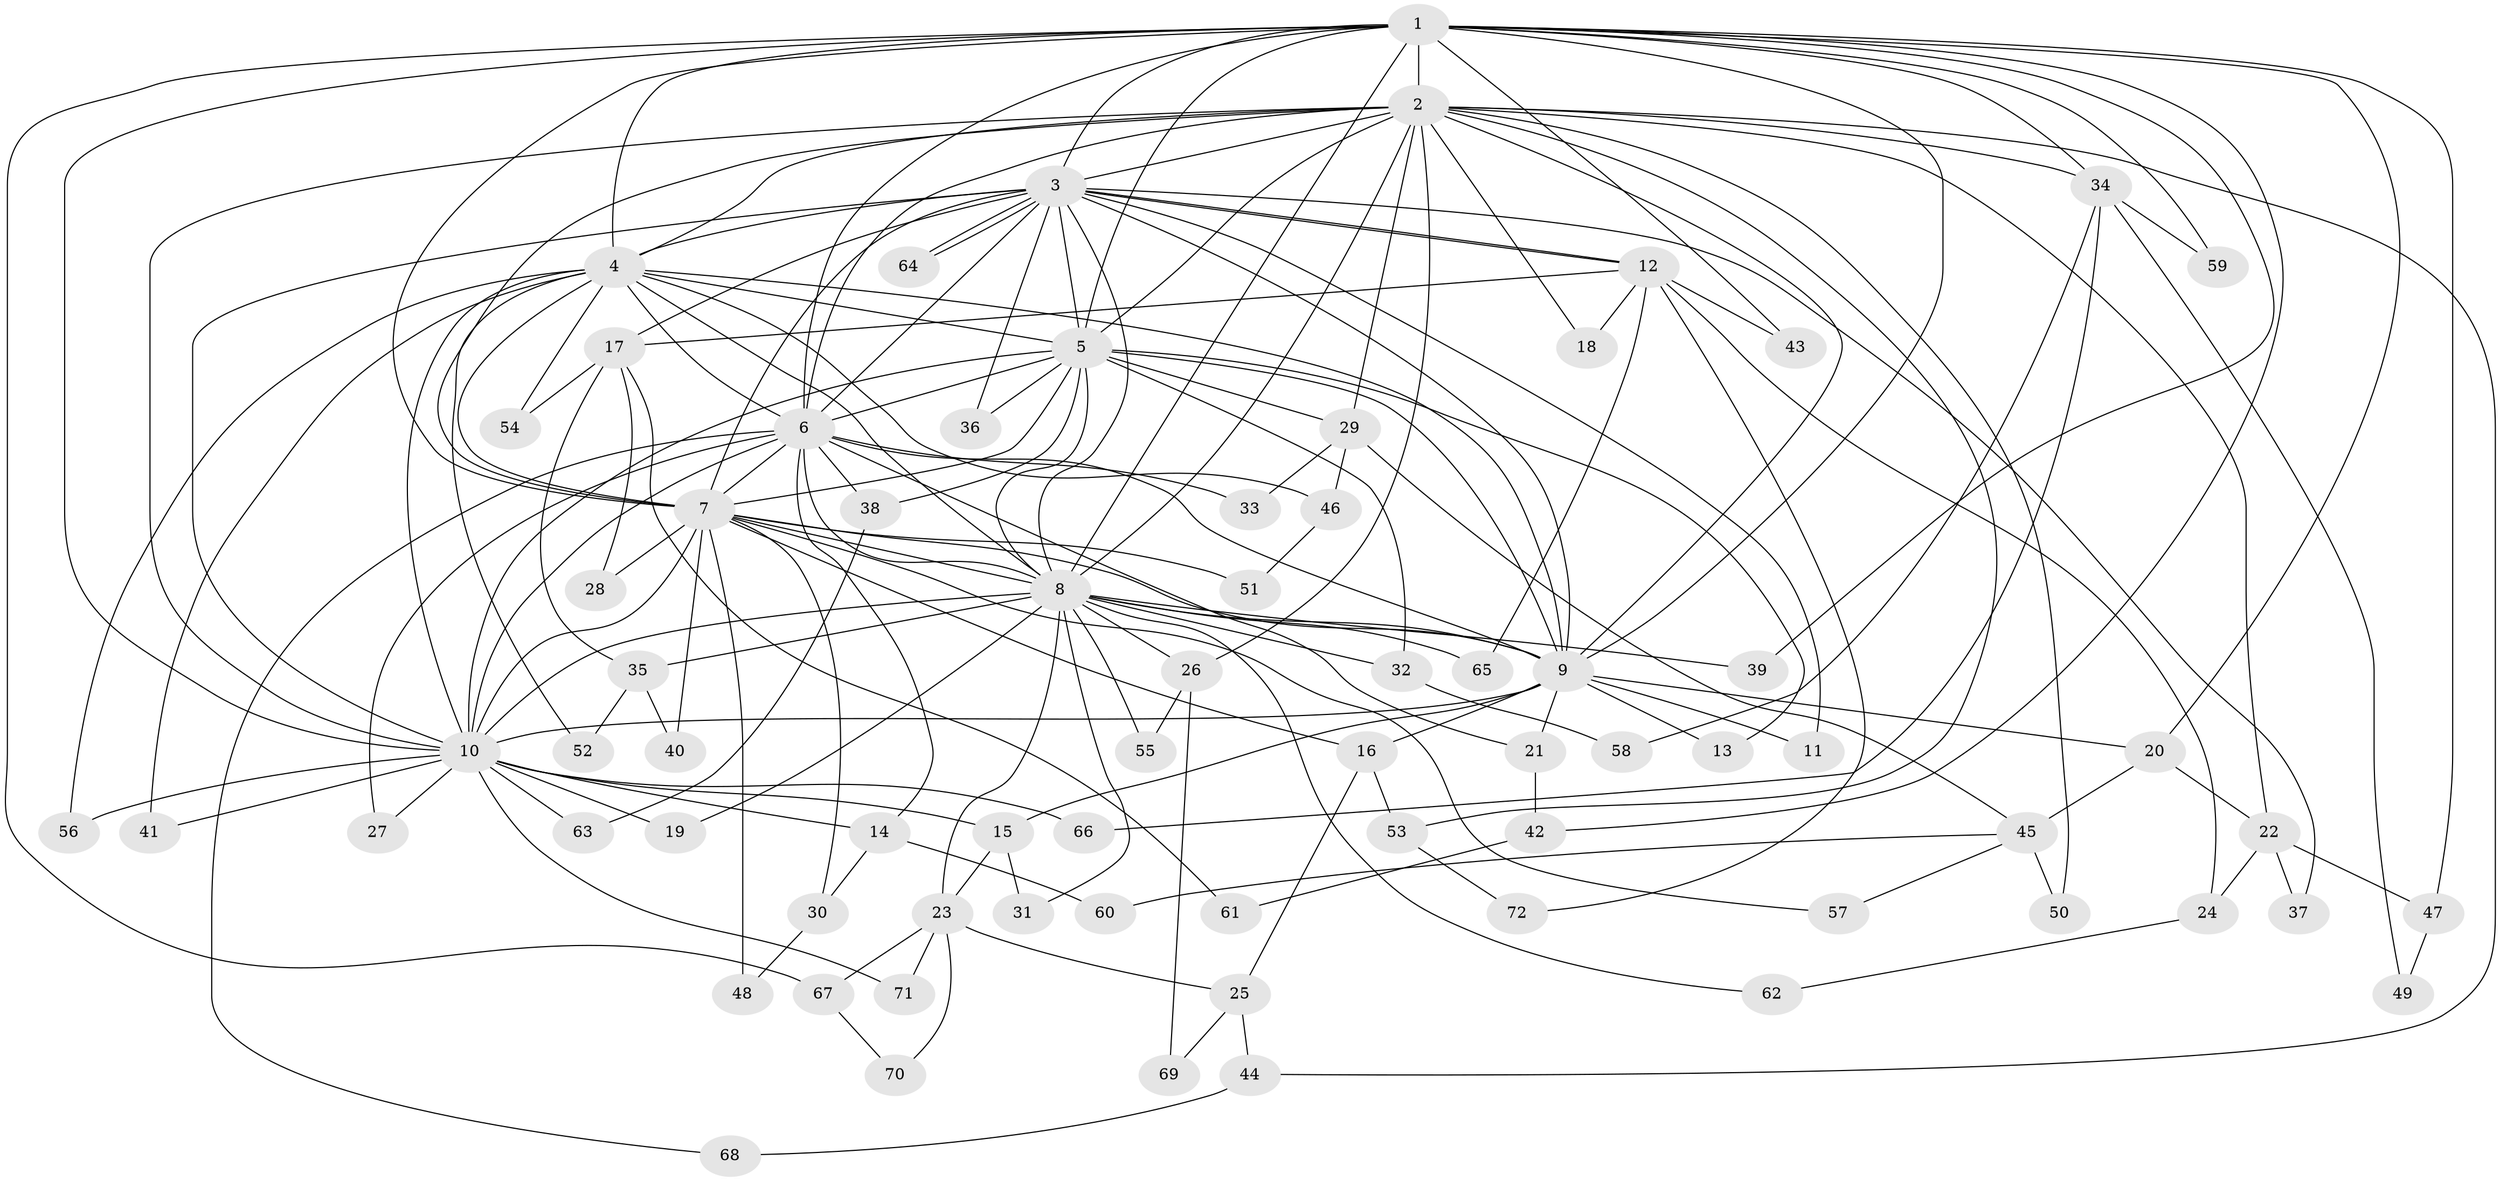 // coarse degree distribution, {16: 0.04, 18: 0.02, 15: 0.02, 20: 0.02, 12: 0.02, 14: 0.06, 2: 0.4, 8: 0.02, 4: 0.08, 5: 0.06, 6: 0.06, 3: 0.16, 1: 0.04}
// Generated by graph-tools (version 1.1) at 2025/23/03/03/25 07:23:42]
// undirected, 72 vertices, 169 edges
graph export_dot {
graph [start="1"]
  node [color=gray90,style=filled];
  1;
  2;
  3;
  4;
  5;
  6;
  7;
  8;
  9;
  10;
  11;
  12;
  13;
  14;
  15;
  16;
  17;
  18;
  19;
  20;
  21;
  22;
  23;
  24;
  25;
  26;
  27;
  28;
  29;
  30;
  31;
  32;
  33;
  34;
  35;
  36;
  37;
  38;
  39;
  40;
  41;
  42;
  43;
  44;
  45;
  46;
  47;
  48;
  49;
  50;
  51;
  52;
  53;
  54;
  55;
  56;
  57;
  58;
  59;
  60;
  61;
  62;
  63;
  64;
  65;
  66;
  67;
  68;
  69;
  70;
  71;
  72;
  1 -- 2;
  1 -- 3;
  1 -- 4;
  1 -- 5;
  1 -- 6;
  1 -- 7;
  1 -- 8;
  1 -- 9;
  1 -- 10;
  1 -- 20;
  1 -- 34;
  1 -- 39;
  1 -- 42;
  1 -- 43;
  1 -- 47;
  1 -- 59;
  1 -- 67;
  2 -- 3;
  2 -- 4;
  2 -- 5;
  2 -- 6;
  2 -- 7;
  2 -- 8;
  2 -- 9;
  2 -- 10;
  2 -- 18;
  2 -- 22;
  2 -- 26;
  2 -- 29;
  2 -- 34;
  2 -- 44;
  2 -- 50;
  2 -- 53;
  3 -- 4;
  3 -- 5;
  3 -- 6;
  3 -- 7;
  3 -- 8;
  3 -- 9;
  3 -- 10;
  3 -- 11;
  3 -- 12;
  3 -- 12;
  3 -- 17;
  3 -- 36;
  3 -- 37;
  3 -- 64;
  3 -- 64;
  4 -- 5;
  4 -- 6;
  4 -- 7;
  4 -- 8;
  4 -- 9;
  4 -- 10;
  4 -- 41;
  4 -- 46;
  4 -- 52;
  4 -- 54;
  4 -- 56;
  5 -- 6;
  5 -- 7;
  5 -- 8;
  5 -- 9;
  5 -- 10;
  5 -- 13;
  5 -- 29;
  5 -- 32;
  5 -- 36;
  5 -- 38;
  6 -- 7;
  6 -- 8;
  6 -- 9;
  6 -- 10;
  6 -- 14;
  6 -- 21;
  6 -- 27;
  6 -- 33;
  6 -- 38;
  6 -- 68;
  7 -- 8;
  7 -- 9;
  7 -- 10;
  7 -- 16;
  7 -- 28;
  7 -- 30;
  7 -- 40;
  7 -- 48;
  7 -- 51;
  7 -- 57;
  8 -- 9;
  8 -- 10;
  8 -- 19;
  8 -- 23;
  8 -- 26;
  8 -- 31;
  8 -- 32;
  8 -- 35;
  8 -- 39;
  8 -- 55;
  8 -- 62;
  8 -- 65;
  9 -- 10;
  9 -- 11;
  9 -- 13;
  9 -- 15;
  9 -- 16;
  9 -- 20;
  9 -- 21;
  10 -- 14;
  10 -- 15;
  10 -- 19;
  10 -- 27;
  10 -- 41;
  10 -- 56;
  10 -- 63;
  10 -- 66;
  10 -- 71;
  12 -- 17;
  12 -- 18;
  12 -- 24;
  12 -- 43;
  12 -- 65;
  12 -- 72;
  14 -- 30;
  14 -- 60;
  15 -- 23;
  15 -- 31;
  16 -- 25;
  16 -- 53;
  17 -- 28;
  17 -- 35;
  17 -- 54;
  17 -- 61;
  20 -- 22;
  20 -- 45;
  21 -- 42;
  22 -- 24;
  22 -- 37;
  22 -- 47;
  23 -- 25;
  23 -- 67;
  23 -- 70;
  23 -- 71;
  24 -- 62;
  25 -- 44;
  25 -- 69;
  26 -- 55;
  26 -- 69;
  29 -- 33;
  29 -- 45;
  29 -- 46;
  30 -- 48;
  32 -- 58;
  34 -- 49;
  34 -- 58;
  34 -- 59;
  34 -- 66;
  35 -- 40;
  35 -- 52;
  38 -- 63;
  42 -- 61;
  44 -- 68;
  45 -- 50;
  45 -- 57;
  45 -- 60;
  46 -- 51;
  47 -- 49;
  53 -- 72;
  67 -- 70;
}
